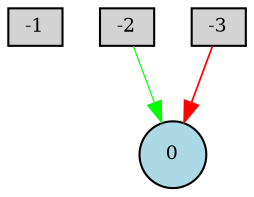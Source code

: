 digraph {
	node [fontsize=9 height=0.2 shape=circle width=0.2]
	-1 [fillcolor=lightgray shape=box style=filled]
	-2 [fillcolor=lightgray shape=box style=filled]
	-3 [fillcolor=lightgray shape=box style=filled]
	0 [fillcolor=lightblue style=filled]
	-2 -> 0 [color=green penwidth=0.5689960609987281 style=solid]
	-3 -> 0 [color=red penwidth=0.8208101281760652 style=solid]
}

